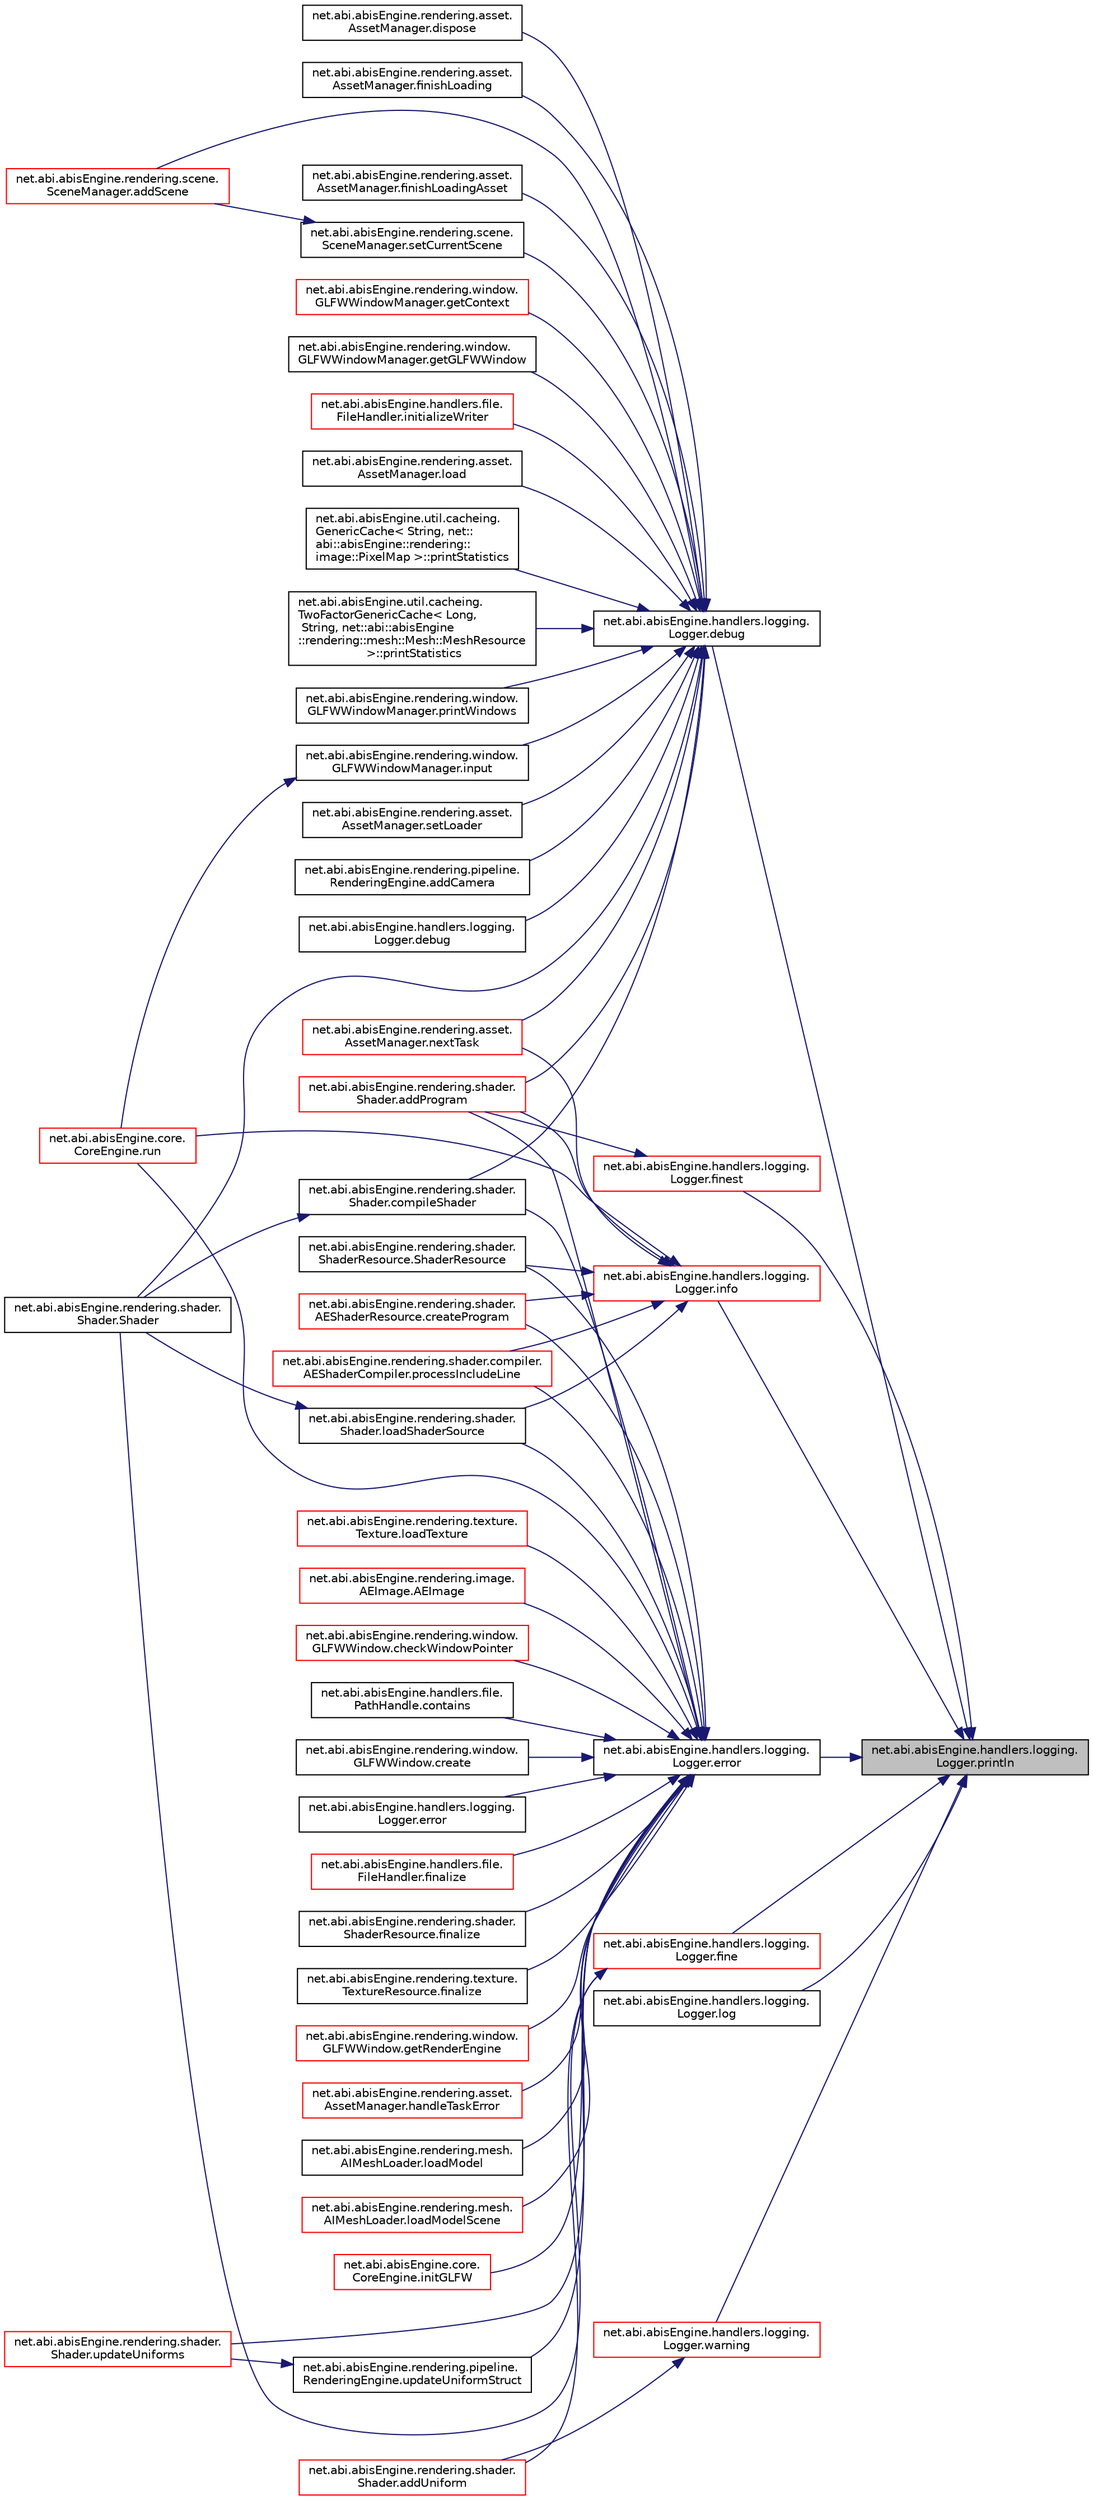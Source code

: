 digraph "net.abi.abisEngine.handlers.logging.Logger.println"
{
 // LATEX_PDF_SIZE
  edge [fontname="Helvetica",fontsize="10",labelfontname="Helvetica",labelfontsize="10"];
  node [fontname="Helvetica",fontsize="10",shape=record];
  rankdir="RL";
  Node1 [label="net.abi.abisEngine.handlers.logging.\lLogger.println",height=0.2,width=0.4,color="black", fillcolor="grey75", style="filled", fontcolor="black",tooltip=" "];
  Node1 -> Node2 [dir="back",color="midnightblue",fontsize="10",style="solid",fontname="Helvetica"];
  Node2 [label="net.abi.abisEngine.handlers.logging.\lLogger.debug",height=0.2,width=0.4,color="black", fillcolor="white", style="filled",URL="$d1/d70/classnet_1_1abi_1_1abis_engine_1_1handlers_1_1logging_1_1_logger.html#a61a405179fc52b3f42f9d3d613390333",tooltip=" "];
  Node2 -> Node3 [dir="back",color="midnightblue",fontsize="10",style="solid",fontname="Helvetica"];
  Node3 [label="net.abi.abisEngine.rendering.pipeline.\lRenderingEngine.addCamera",height=0.2,width=0.4,color="black", fillcolor="white", style="filled",URL="$d1/dee/classnet_1_1abi_1_1abis_engine_1_1rendering_1_1pipeline_1_1_rendering_engine.html#ab75d671d0dc3d709dfce443745fbdc17",tooltip=" "];
  Node2 -> Node4 [dir="back",color="midnightblue",fontsize="10",style="solid",fontname="Helvetica"];
  Node4 [label="net.abi.abisEngine.rendering.shader.\lShader.addProgram",height=0.2,width=0.4,color="red", fillcolor="white", style="filled",URL="$da/dff/classnet_1_1abi_1_1abis_engine_1_1rendering_1_1shader_1_1_shader.html#ae09e2d3d55255e9252c94ae1791e604a",tooltip=" "];
  Node2 -> Node12 [dir="back",color="midnightblue",fontsize="10",style="solid",fontname="Helvetica"];
  Node12 [label="net.abi.abisEngine.rendering.scene.\lSceneManager.addScene",height=0.2,width=0.4,color="red", fillcolor="white", style="filled",URL="$da/df9/classnet_1_1abi_1_1abis_engine_1_1rendering_1_1scene_1_1_scene_manager.html#ad2a56cf79dad2cac127bce7172e562c4",tooltip=" "];
  Node2 -> Node16 [dir="back",color="midnightblue",fontsize="10",style="solid",fontname="Helvetica"];
  Node16 [label="net.abi.abisEngine.rendering.shader.\lShader.compileShader",height=0.2,width=0.4,color="black", fillcolor="white", style="filled",URL="$da/dff/classnet_1_1abi_1_1abis_engine_1_1rendering_1_1shader_1_1_shader.html#a59ff84a242a7c8d0913d91b9452b0da2",tooltip=" "];
  Node16 -> Node7 [dir="back",color="midnightblue",fontsize="10",style="solid",fontname="Helvetica"];
  Node7 [label="net.abi.abisEngine.rendering.shader.\lShader.Shader",height=0.2,width=0.4,color="black", fillcolor="white", style="filled",URL="$da/dff/classnet_1_1abi_1_1abis_engine_1_1rendering_1_1shader_1_1_shader.html#a820959fa7422541c75b604865686c0ff",tooltip=" "];
  Node2 -> Node17 [dir="back",color="midnightblue",fontsize="10",style="solid",fontname="Helvetica"];
  Node17 [label="net.abi.abisEngine.handlers.logging.\lLogger.debug",height=0.2,width=0.4,color="black", fillcolor="white", style="filled",URL="$d1/d70/classnet_1_1abi_1_1abis_engine_1_1handlers_1_1logging_1_1_logger.html#aa080d9086f12eccc3dedd03545455ac1",tooltip=" "];
  Node2 -> Node18 [dir="back",color="midnightblue",fontsize="10",style="solid",fontname="Helvetica"];
  Node18 [label="net.abi.abisEngine.rendering.asset.\lAssetManager.dispose",height=0.2,width=0.4,color="black", fillcolor="white", style="filled",URL="$d1/d92/classnet_1_1abi_1_1abis_engine_1_1rendering_1_1asset_1_1_asset_manager.html#a59b6d0a3c3937185bb41e7c853846c5d",tooltip=" "];
  Node2 -> Node19 [dir="back",color="midnightblue",fontsize="10",style="solid",fontname="Helvetica"];
  Node19 [label="net.abi.abisEngine.rendering.asset.\lAssetManager.finishLoading",height=0.2,width=0.4,color="black", fillcolor="white", style="filled",URL="$d1/d92/classnet_1_1abi_1_1abis_engine_1_1rendering_1_1asset_1_1_asset_manager.html#ae3b24f930717fce444a1c66c00e06cc6",tooltip=" "];
  Node2 -> Node20 [dir="back",color="midnightblue",fontsize="10",style="solid",fontname="Helvetica"];
  Node20 [label="net.abi.abisEngine.rendering.asset.\lAssetManager.finishLoadingAsset",height=0.2,width=0.4,color="black", fillcolor="white", style="filled",URL="$d1/d92/classnet_1_1abi_1_1abis_engine_1_1rendering_1_1asset_1_1_asset_manager.html#a09aad0194e63e4fd383475fd0860681c",tooltip=" "];
  Node2 -> Node21 [dir="back",color="midnightblue",fontsize="10",style="solid",fontname="Helvetica"];
  Node21 [label="net.abi.abisEngine.rendering.window.\lGLFWWindowManager.getContext",height=0.2,width=0.4,color="red", fillcolor="white", style="filled",URL="$d0/d74/classnet_1_1abi_1_1abis_engine_1_1rendering_1_1window_1_1_g_l_f_w_window_manager.html#ade60341c8626af029162b686a5b8b3d0",tooltip=" "];
  Node2 -> Node25 [dir="back",color="midnightblue",fontsize="10",style="solid",fontname="Helvetica"];
  Node25 [label="net.abi.abisEngine.rendering.window.\lGLFWWindowManager.getGLFWWindow",height=0.2,width=0.4,color="black", fillcolor="white", style="filled",URL="$d0/d74/classnet_1_1abi_1_1abis_engine_1_1rendering_1_1window_1_1_g_l_f_w_window_manager.html#a0156235f9268ed5b1da436e4259757e1",tooltip=" "];
  Node2 -> Node26 [dir="back",color="midnightblue",fontsize="10",style="solid",fontname="Helvetica"];
  Node26 [label="net.abi.abisEngine.handlers.file.\lFileHandler.initializeWriter",height=0.2,width=0.4,color="red", fillcolor="white", style="filled",URL="$d4/d32/classnet_1_1abi_1_1abis_engine_1_1handlers_1_1file_1_1_file_handler.html#a5d3dcbb7cefda1bf8867cf9edd8d311c",tooltip=" "];
  Node2 -> Node28 [dir="back",color="midnightblue",fontsize="10",style="solid",fontname="Helvetica"];
  Node28 [label="net.abi.abisEngine.rendering.window.\lGLFWWindowManager.input",height=0.2,width=0.4,color="black", fillcolor="white", style="filled",URL="$d0/d74/classnet_1_1abi_1_1abis_engine_1_1rendering_1_1window_1_1_g_l_f_w_window_manager.html#a86382c39b1c520f5b76c0a58835df99b",tooltip=" "];
  Node28 -> Node29 [dir="back",color="midnightblue",fontsize="10",style="solid",fontname="Helvetica"];
  Node29 [label="net.abi.abisEngine.core.\lCoreEngine.run",height=0.2,width=0.4,color="red", fillcolor="white", style="filled",URL="$d4/d11/classnet_1_1abi_1_1abis_engine_1_1core_1_1_core_engine.html#a1653f1c09c14a39a8b6df98a3694dd2f",tooltip=" "];
  Node2 -> Node32 [dir="back",color="midnightblue",fontsize="10",style="solid",fontname="Helvetica"];
  Node32 [label="net.abi.abisEngine.rendering.asset.\lAssetManager.load",height=0.2,width=0.4,color="black", fillcolor="white", style="filled",URL="$d1/d92/classnet_1_1abi_1_1abis_engine_1_1rendering_1_1asset_1_1_asset_manager.html#a6e3b9eca49ba723be51b023e31332a92",tooltip=" "];
  Node2 -> Node33 [dir="back",color="midnightblue",fontsize="10",style="solid",fontname="Helvetica"];
  Node33 [label="net.abi.abisEngine.rendering.asset.\lAssetManager.nextTask",height=0.2,width=0.4,color="red", fillcolor="white", style="filled",URL="$d1/d92/classnet_1_1abi_1_1abis_engine_1_1rendering_1_1asset_1_1_asset_manager.html#a2b9e41640d45ca1fe10d26b3d26d15d9",tooltip=" "];
  Node2 -> Node36 [dir="back",color="midnightblue",fontsize="10",style="solid",fontname="Helvetica"];
  Node36 [label="net.abi.abisEngine.util.cacheing.\lGenericCache\< String, net::\labi::abisEngine::rendering::\limage::PixelMap \>::printStatistics",height=0.2,width=0.4,color="black", fillcolor="white", style="filled",URL="$d2/dbf/classnet_1_1abi_1_1abis_engine_1_1util_1_1cacheing_1_1_generic_cache.html#ae877bfc899e92cc10c42f33fe7f879c4",tooltip=" "];
  Node2 -> Node37 [dir="back",color="midnightblue",fontsize="10",style="solid",fontname="Helvetica"];
  Node37 [label="net.abi.abisEngine.util.cacheing.\lTwoFactorGenericCache\< Long,\l String, net::abi::abisEngine\l::rendering::mesh::Mesh::MeshResource\l \>::printStatistics",height=0.2,width=0.4,color="black", fillcolor="white", style="filled",URL="$db/dc5/classnet_1_1abi_1_1abis_engine_1_1util_1_1cacheing_1_1_two_factor_generic_cache.html#a3bb1df38558b8d5792ba857e0a3d23b9",tooltip=" "];
  Node2 -> Node38 [dir="back",color="midnightblue",fontsize="10",style="solid",fontname="Helvetica"];
  Node38 [label="net.abi.abisEngine.rendering.window.\lGLFWWindowManager.printWindows",height=0.2,width=0.4,color="black", fillcolor="white", style="filled",URL="$d0/d74/classnet_1_1abi_1_1abis_engine_1_1rendering_1_1window_1_1_g_l_f_w_window_manager.html#ae2c497aebbfce21e55628879e443aff0",tooltip=" "];
  Node2 -> Node39 [dir="back",color="midnightblue",fontsize="10",style="solid",fontname="Helvetica"];
  Node39 [label="net.abi.abisEngine.rendering.scene.\lSceneManager.setCurrentScene",height=0.2,width=0.4,color="black", fillcolor="white", style="filled",URL="$da/df9/classnet_1_1abi_1_1abis_engine_1_1rendering_1_1scene_1_1_scene_manager.html#a58eafd0030262e757af4642bed2d584b",tooltip=" "];
  Node39 -> Node12 [dir="back",color="midnightblue",fontsize="10",style="solid",fontname="Helvetica"];
  Node2 -> Node40 [dir="back",color="midnightblue",fontsize="10",style="solid",fontname="Helvetica"];
  Node40 [label="net.abi.abisEngine.rendering.asset.\lAssetManager.setLoader",height=0.2,width=0.4,color="black", fillcolor="white", style="filled",URL="$d1/d92/classnet_1_1abi_1_1abis_engine_1_1rendering_1_1asset_1_1_asset_manager.html#aaf7682eb6a8a95c3142e42ddedad27fa",tooltip=" "];
  Node2 -> Node7 [dir="back",color="midnightblue",fontsize="10",style="solid",fontname="Helvetica"];
  Node1 -> Node41 [dir="back",color="midnightblue",fontsize="10",style="solid",fontname="Helvetica"];
  Node41 [label="net.abi.abisEngine.handlers.logging.\lLogger.error",height=0.2,width=0.4,color="black", fillcolor="white", style="filled",URL="$d1/d70/classnet_1_1abi_1_1abis_engine_1_1handlers_1_1logging_1_1_logger.html#a727393246670340903256caee1911ee8",tooltip=" "];
  Node41 -> Node4 [dir="back",color="midnightblue",fontsize="10",style="solid",fontname="Helvetica"];
  Node41 -> Node42 [dir="back",color="midnightblue",fontsize="10",style="solid",fontname="Helvetica"];
  Node42 [label="net.abi.abisEngine.rendering.image.\lAEImage.AEImage",height=0.2,width=0.4,color="red", fillcolor="white", style="filled",URL="$d0/d3d/classnet_1_1abi_1_1abis_engine_1_1rendering_1_1image_1_1_a_e_image.html#ad01343b2d875fcc15104961de189459d",tooltip=" "];
  Node41 -> Node45 [dir="back",color="midnightblue",fontsize="10",style="solid",fontname="Helvetica"];
  Node45 [label="net.abi.abisEngine.rendering.window.\lGLFWWindow.checkWindowPointer",height=0.2,width=0.4,color="red", fillcolor="white", style="filled",URL="$d9/d77/classnet_1_1abi_1_1abis_engine_1_1rendering_1_1window_1_1_g_l_f_w_window.html#a1bbb07ad10dc45550d9ad8a21315b16e",tooltip=" "];
  Node41 -> Node16 [dir="back",color="midnightblue",fontsize="10",style="solid",fontname="Helvetica"];
  Node41 -> Node67 [dir="back",color="midnightblue",fontsize="10",style="solid",fontname="Helvetica"];
  Node67 [label="net.abi.abisEngine.handlers.file.\lPathHandle.contains",height=0.2,width=0.4,color="black", fillcolor="white", style="filled",URL="$d6/d9e/classnet_1_1abi_1_1abis_engine_1_1handlers_1_1file_1_1_path_handle.html#afe298808550231c804eacd96c1ba24b2",tooltip=" "];
  Node41 -> Node64 [dir="back",color="midnightblue",fontsize="10",style="solid",fontname="Helvetica"];
  Node64 [label="net.abi.abisEngine.rendering.window.\lGLFWWindow.create",height=0.2,width=0.4,color="black", fillcolor="white", style="filled",URL="$d9/d77/classnet_1_1abi_1_1abis_engine_1_1rendering_1_1window_1_1_g_l_f_w_window.html#ac8b121e0d105fb1a032fc6998fb92b79",tooltip=" "];
  Node41 -> Node68 [dir="back",color="midnightblue",fontsize="10",style="solid",fontname="Helvetica"];
  Node68 [label="net.abi.abisEngine.rendering.shader.\lAEShaderResource.createProgram",height=0.2,width=0.4,color="red", fillcolor="white", style="filled",URL="$d8/d4f/classnet_1_1abi_1_1abis_engine_1_1rendering_1_1shader_1_1_a_e_shader_resource.html#a0e0d022a4b4b5eb34dfe358045e43b64",tooltip=" "];
  Node41 -> Node71 [dir="back",color="midnightblue",fontsize="10",style="solid",fontname="Helvetica"];
  Node71 [label="net.abi.abisEngine.handlers.logging.\lLogger.error",height=0.2,width=0.4,color="black", fillcolor="white", style="filled",URL="$d1/d70/classnet_1_1abi_1_1abis_engine_1_1handlers_1_1logging_1_1_logger.html#a9732e9d31cdb560cf9559e5592e8d71b",tooltip=" "];
  Node41 -> Node72 [dir="back",color="midnightblue",fontsize="10",style="solid",fontname="Helvetica"];
  Node72 [label="net.abi.abisEngine.handlers.file.\lFileHandler.finalize",height=0.2,width=0.4,color="red", fillcolor="white", style="filled",URL="$d4/d32/classnet_1_1abi_1_1abis_engine_1_1handlers_1_1file_1_1_file_handler.html#a8d29a867ed45243cdebce4643f1a7803",tooltip=" "];
  Node41 -> Node74 [dir="back",color="midnightblue",fontsize="10",style="solid",fontname="Helvetica"];
  Node74 [label="net.abi.abisEngine.rendering.shader.\lShaderResource.finalize",height=0.2,width=0.4,color="black", fillcolor="white", style="filled",URL="$d7/d77/classnet_1_1abi_1_1abis_engine_1_1rendering_1_1shader_1_1_shader_resource.html#afcfbd34b2ca8afa66be2dda6a14d32f6",tooltip=" "];
  Node41 -> Node75 [dir="back",color="midnightblue",fontsize="10",style="solid",fontname="Helvetica"];
  Node75 [label="net.abi.abisEngine.rendering.texture.\lTextureResource.finalize",height=0.2,width=0.4,color="black", fillcolor="white", style="filled",URL="$d1/dc1/classnet_1_1abi_1_1abis_engine_1_1rendering_1_1texture_1_1_texture_resource.html#a40fbddb4011680bde0e86cda16489c61",tooltip=" "];
  Node41 -> Node76 [dir="back",color="midnightblue",fontsize="10",style="solid",fontname="Helvetica"];
  Node76 [label="net.abi.abisEngine.rendering.window.\lGLFWWindow.getRenderEngine",height=0.2,width=0.4,color="red", fillcolor="white", style="filled",URL="$d9/d77/classnet_1_1abi_1_1abis_engine_1_1rendering_1_1window_1_1_g_l_f_w_window.html#aaad3c0b2ae70dfe686731116ae6baaac",tooltip=" "];
  Node41 -> Node78 [dir="back",color="midnightblue",fontsize="10",style="solid",fontname="Helvetica"];
  Node78 [label="net.abi.abisEngine.rendering.asset.\lAssetManager.handleTaskError",height=0.2,width=0.4,color="red", fillcolor="white", style="filled",URL="$d1/d92/classnet_1_1abi_1_1abis_engine_1_1rendering_1_1asset_1_1_asset_manager.html#a682c4ce70709b02c3edf5185ac7de71c",tooltip=" "];
  Node41 -> Node79 [dir="back",color="midnightblue",fontsize="10",style="solid",fontname="Helvetica"];
  Node79 [label="net.abi.abisEngine.core.\lCoreEngine.initGLFW",height=0.2,width=0.4,color="red", fillcolor="white", style="filled",URL="$d4/d11/classnet_1_1abi_1_1abis_engine_1_1core_1_1_core_engine.html#a060205dec436bd38cf3154231db224f7",tooltip=" "];
  Node41 -> Node81 [dir="back",color="midnightblue",fontsize="10",style="solid",fontname="Helvetica"];
  Node81 [label="net.abi.abisEngine.rendering.mesh.\lAIMeshLoader.loadModel",height=0.2,width=0.4,color="black", fillcolor="white", style="filled",URL="$d0/d62/classnet_1_1abi_1_1abis_engine_1_1rendering_1_1mesh_1_1_a_i_mesh_loader.html#a1b8380ff1c98bdca5a89e8fc08fe8744",tooltip=" "];
  Node41 -> Node82 [dir="back",color="midnightblue",fontsize="10",style="solid",fontname="Helvetica"];
  Node82 [label="net.abi.abisEngine.rendering.mesh.\lAIMeshLoader.loadModelScene",height=0.2,width=0.4,color="red", fillcolor="white", style="filled",URL="$d0/d62/classnet_1_1abi_1_1abis_engine_1_1rendering_1_1mesh_1_1_a_i_mesh_loader.html#ae588ebdb629c817d6023a1608e175b86",tooltip=" "];
  Node41 -> Node84 [dir="back",color="midnightblue",fontsize="10",style="solid",fontname="Helvetica"];
  Node84 [label="net.abi.abisEngine.rendering.shader.\lShader.loadShaderSource",height=0.2,width=0.4,color="black", fillcolor="white", style="filled",URL="$da/dff/classnet_1_1abi_1_1abis_engine_1_1rendering_1_1shader_1_1_shader.html#a6dc31f172b37ed9543814c35e110c848",tooltip=" "];
  Node84 -> Node7 [dir="back",color="midnightblue",fontsize="10",style="solid",fontname="Helvetica"];
  Node41 -> Node85 [dir="back",color="midnightblue",fontsize="10",style="solid",fontname="Helvetica"];
  Node85 [label="net.abi.abisEngine.rendering.texture.\lTexture.loadTexture",height=0.2,width=0.4,color="red", fillcolor="white", style="filled",URL="$db/dcd/classnet_1_1abi_1_1abis_engine_1_1rendering_1_1texture_1_1_texture.html#a77a52a6865c4c348cd42e51c88442aa0",tooltip=" "];
  Node41 -> Node87 [dir="back",color="midnightblue",fontsize="10",style="solid",fontname="Helvetica"];
  Node87 [label="net.abi.abisEngine.rendering.shader.compiler.\lAEShaderCompiler.processIncludeLine",height=0.2,width=0.4,color="red", fillcolor="white", style="filled",URL="$dc/de0/classnet_1_1abi_1_1abis_engine_1_1rendering_1_1shader_1_1compiler_1_1_a_e_shader_compiler.html#a44dba8de33e991aeae09ee407a389b52",tooltip=" "];
  Node41 -> Node29 [dir="back",color="midnightblue",fontsize="10",style="solid",fontname="Helvetica"];
  Node41 -> Node92 [dir="back",color="midnightblue",fontsize="10",style="solid",fontname="Helvetica"];
  Node92 [label="net.abi.abisEngine.rendering.shader.\lShaderResource.ShaderResource",height=0.2,width=0.4,color="black", fillcolor="white", style="filled",URL="$d7/d77/classnet_1_1abi_1_1abis_engine_1_1rendering_1_1shader_1_1_shader_resource.html#a2481b5505305581d729febc8da9b0ac9",tooltip=" "];
  Node41 -> Node93 [dir="back",color="midnightblue",fontsize="10",style="solid",fontname="Helvetica"];
  Node93 [label="net.abi.abisEngine.rendering.shader.\lShader.updateUniforms",height=0.2,width=0.4,color="red", fillcolor="white", style="filled",URL="$da/dff/classnet_1_1abi_1_1abis_engine_1_1rendering_1_1shader_1_1_shader.html#ade2b2902ad22fbd3eaa6b0eafc37abe4",tooltip=" "];
  Node41 -> Node95 [dir="back",color="midnightblue",fontsize="10",style="solid",fontname="Helvetica"];
  Node95 [label="net.abi.abisEngine.rendering.pipeline.\lRenderingEngine.updateUniformStruct",height=0.2,width=0.4,color="black", fillcolor="white", style="filled",URL="$d1/dee/classnet_1_1abi_1_1abis_engine_1_1rendering_1_1pipeline_1_1_rendering_engine.html#aaae947f86359294b7295259bbb5a82f9",tooltip=" "];
  Node95 -> Node93 [dir="back",color="midnightblue",fontsize="10",style="solid",fontname="Helvetica"];
  Node1 -> Node96 [dir="back",color="midnightblue",fontsize="10",style="solid",fontname="Helvetica"];
  Node96 [label="net.abi.abisEngine.handlers.logging.\lLogger.fine",height=0.2,width=0.4,color="red", fillcolor="white", style="filled",URL="$d1/d70/classnet_1_1abi_1_1abis_engine_1_1handlers_1_1logging_1_1_logger.html#a73101768618b48dc0ec41d4fb5497ff2",tooltip=" "];
  Node96 -> Node97 [dir="back",color="midnightblue",fontsize="10",style="solid",fontname="Helvetica"];
  Node97 [label="net.abi.abisEngine.rendering.shader.\lShader.addUniform",height=0.2,width=0.4,color="red", fillcolor="white", style="filled",URL="$da/dff/classnet_1_1abi_1_1abis_engine_1_1rendering_1_1shader_1_1_shader.html#af2ac7c9fea8298c64868ba120813518a",tooltip=" "];
  Node96 -> Node7 [dir="back",color="midnightblue",fontsize="10",style="solid",fontname="Helvetica"];
  Node1 -> Node101 [dir="back",color="midnightblue",fontsize="10",style="solid",fontname="Helvetica"];
  Node101 [label="net.abi.abisEngine.handlers.logging.\lLogger.finest",height=0.2,width=0.4,color="red", fillcolor="white", style="filled",URL="$d1/d70/classnet_1_1abi_1_1abis_engine_1_1handlers_1_1logging_1_1_logger.html#af82c9d4eac9172d172d227cbcda89442",tooltip=" "];
  Node101 -> Node4 [dir="back",color="midnightblue",fontsize="10",style="solid",fontname="Helvetica"];
  Node1 -> Node103 [dir="back",color="midnightblue",fontsize="10",style="solid",fontname="Helvetica"];
  Node103 [label="net.abi.abisEngine.handlers.logging.\lLogger.info",height=0.2,width=0.4,color="red", fillcolor="white", style="filled",URL="$d1/d70/classnet_1_1abi_1_1abis_engine_1_1handlers_1_1logging_1_1_logger.html#a0e4cf20d52e54cb9d8b36fc07a5df35e",tooltip=" "];
  Node103 -> Node4 [dir="back",color="midnightblue",fontsize="10",style="solid",fontname="Helvetica"];
  Node103 -> Node68 [dir="back",color="midnightblue",fontsize="10",style="solid",fontname="Helvetica"];
  Node103 -> Node84 [dir="back",color="midnightblue",fontsize="10",style="solid",fontname="Helvetica"];
  Node103 -> Node33 [dir="back",color="midnightblue",fontsize="10",style="solid",fontname="Helvetica"];
  Node103 -> Node87 [dir="back",color="midnightblue",fontsize="10",style="solid",fontname="Helvetica"];
  Node103 -> Node29 [dir="back",color="midnightblue",fontsize="10",style="solid",fontname="Helvetica"];
  Node103 -> Node92 [dir="back",color="midnightblue",fontsize="10",style="solid",fontname="Helvetica"];
  Node1 -> Node110 [dir="back",color="midnightblue",fontsize="10",style="solid",fontname="Helvetica"];
  Node110 [label="net.abi.abisEngine.handlers.logging.\lLogger.log",height=0.2,width=0.4,color="black", fillcolor="white", style="filled",URL="$d1/d70/classnet_1_1abi_1_1abis_engine_1_1handlers_1_1logging_1_1_logger.html#ae05bfa8647c932bbffe8daaaf92dab18",tooltip=" "];
  Node1 -> Node111 [dir="back",color="midnightblue",fontsize="10",style="solid",fontname="Helvetica"];
  Node111 [label="net.abi.abisEngine.handlers.logging.\lLogger.warning",height=0.2,width=0.4,color="red", fillcolor="white", style="filled",URL="$d1/d70/classnet_1_1abi_1_1abis_engine_1_1handlers_1_1logging_1_1_logger.html#a0c4e7fd8e511c79f4258ca5c9f26d470",tooltip=" "];
  Node111 -> Node97 [dir="back",color="midnightblue",fontsize="10",style="solid",fontname="Helvetica"];
}
